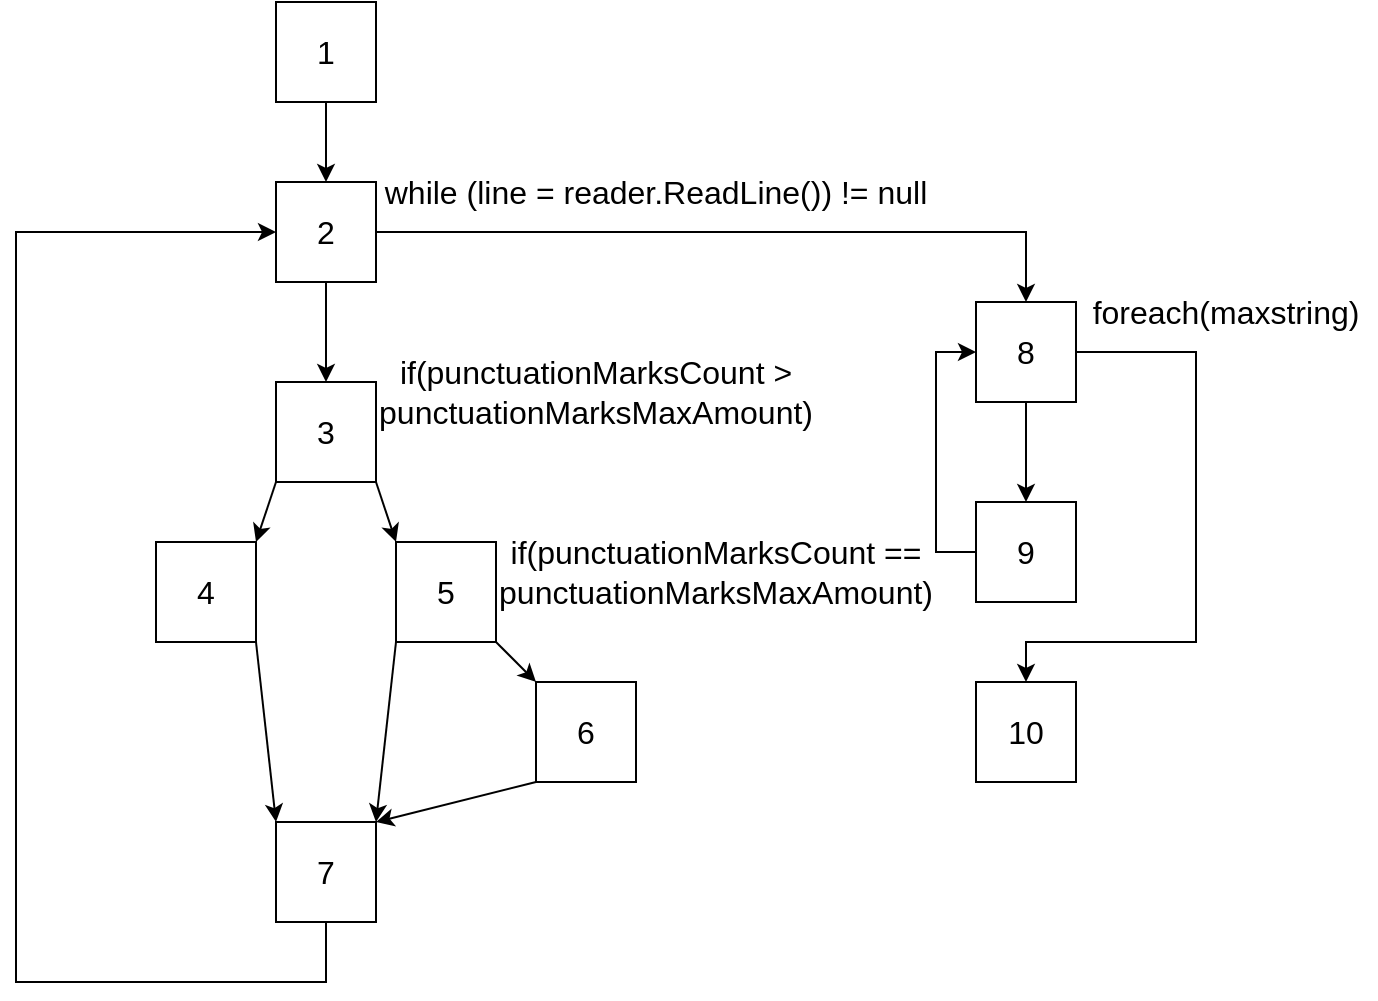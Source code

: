 <mxfile version="24.1.0" type="device">
  <diagram name="Страница — 1" id="ZolQ2JIqH4mo4dx3h2JZ">
    <mxGraphModel dx="1050" dy="669" grid="1" gridSize="10" guides="1" tooltips="1" connect="1" arrows="1" fold="1" page="1" pageScale="1" pageWidth="827" pageHeight="1169" math="0" shadow="0">
      <root>
        <mxCell id="0" />
        <mxCell id="1" parent="0" />
        <mxCell id="-OfQUDWeO40YOju_OFQy-3" style="edgeStyle=orthogonalEdgeStyle;rounded=0;orthogonalLoop=1;jettySize=auto;html=1;entryX=0.5;entryY=0;entryDx=0;entryDy=0;" edge="1" parent="1" source="-OfQUDWeO40YOju_OFQy-1" target="-OfQUDWeO40YOju_OFQy-2">
          <mxGeometry relative="1" as="geometry" />
        </mxCell>
        <mxCell id="-OfQUDWeO40YOju_OFQy-1" value="&lt;font style=&quot;font-size: 16px;&quot;&gt;1&lt;/font&gt;" style="whiteSpace=wrap;html=1;aspect=fixed;" vertex="1" parent="1">
          <mxGeometry x="340" y="80" width="50" height="50" as="geometry" />
        </mxCell>
        <mxCell id="-OfQUDWeO40YOju_OFQy-6" style="edgeStyle=orthogonalEdgeStyle;rounded=0;orthogonalLoop=1;jettySize=auto;html=1;entryX=0.5;entryY=0;entryDx=0;entryDy=0;" edge="1" parent="1" source="-OfQUDWeO40YOju_OFQy-2" target="-OfQUDWeO40YOju_OFQy-5">
          <mxGeometry relative="1" as="geometry" />
        </mxCell>
        <mxCell id="-OfQUDWeO40YOju_OFQy-25" style="edgeStyle=orthogonalEdgeStyle;rounded=0;orthogonalLoop=1;jettySize=auto;html=1;entryX=0.5;entryY=0;entryDx=0;entryDy=0;" edge="1" parent="1" source="-OfQUDWeO40YOju_OFQy-2" target="-OfQUDWeO40YOju_OFQy-20">
          <mxGeometry relative="1" as="geometry" />
        </mxCell>
        <mxCell id="-OfQUDWeO40YOju_OFQy-2" value="&lt;font style=&quot;font-size: 16px;&quot;&gt;2&lt;/font&gt;" style="whiteSpace=wrap;html=1;aspect=fixed;" vertex="1" parent="1">
          <mxGeometry x="340" y="170" width="50" height="50" as="geometry" />
        </mxCell>
        <mxCell id="-OfQUDWeO40YOju_OFQy-4" value="while (line = reader.ReadLine()) != null" style="text;html=1;align=center;verticalAlign=middle;whiteSpace=wrap;rounded=0;fontSize=16;" vertex="1" parent="1">
          <mxGeometry x="390" y="160" width="280" height="30" as="geometry" />
        </mxCell>
        <mxCell id="-OfQUDWeO40YOju_OFQy-10" style="rounded=0;orthogonalLoop=1;jettySize=auto;html=1;exitX=0;exitY=1;exitDx=0;exitDy=0;entryX=1;entryY=0;entryDx=0;entryDy=0;" edge="1" parent="1" source="-OfQUDWeO40YOju_OFQy-5" target="-OfQUDWeO40YOju_OFQy-8">
          <mxGeometry relative="1" as="geometry" />
        </mxCell>
        <mxCell id="-OfQUDWeO40YOju_OFQy-11" style="rounded=0;orthogonalLoop=1;jettySize=auto;html=1;exitX=1;exitY=1;exitDx=0;exitDy=0;entryX=0;entryY=0;entryDx=0;entryDy=0;" edge="1" parent="1" source="-OfQUDWeO40YOju_OFQy-5" target="-OfQUDWeO40YOju_OFQy-9">
          <mxGeometry relative="1" as="geometry" />
        </mxCell>
        <mxCell id="-OfQUDWeO40YOju_OFQy-5" value="&lt;font style=&quot;font-size: 16px;&quot;&gt;3&lt;/font&gt;" style="whiteSpace=wrap;html=1;aspect=fixed;" vertex="1" parent="1">
          <mxGeometry x="340" y="270" width="50" height="50" as="geometry" />
        </mxCell>
        <mxCell id="-OfQUDWeO40YOju_OFQy-7" value="&lt;font style=&quot;font-size: 16px;&quot;&gt;if(punctuationMarksCount &amp;gt; punctuationMarksMaxAmount)&lt;/font&gt;" style="text;html=1;align=center;verticalAlign=middle;whiteSpace=wrap;rounded=0;" vertex="1" parent="1">
          <mxGeometry x="400" y="260" width="200" height="30" as="geometry" />
        </mxCell>
        <mxCell id="-OfQUDWeO40YOju_OFQy-16" style="rounded=0;orthogonalLoop=1;jettySize=auto;html=1;exitX=1;exitY=1;exitDx=0;exitDy=0;entryX=0;entryY=0;entryDx=0;entryDy=0;" edge="1" parent="1" source="-OfQUDWeO40YOju_OFQy-8" target="-OfQUDWeO40YOju_OFQy-13">
          <mxGeometry relative="1" as="geometry" />
        </mxCell>
        <mxCell id="-OfQUDWeO40YOju_OFQy-8" value="&lt;font style=&quot;font-size: 16px;&quot;&gt;4&lt;/font&gt;" style="whiteSpace=wrap;html=1;aspect=fixed;" vertex="1" parent="1">
          <mxGeometry x="280" y="350" width="50" height="50" as="geometry" />
        </mxCell>
        <mxCell id="-OfQUDWeO40YOju_OFQy-15" style="rounded=0;orthogonalLoop=1;jettySize=auto;html=1;exitX=1;exitY=1;exitDx=0;exitDy=0;entryX=0;entryY=0;entryDx=0;entryDy=0;" edge="1" parent="1" source="-OfQUDWeO40YOju_OFQy-9" target="-OfQUDWeO40YOju_OFQy-14">
          <mxGeometry relative="1" as="geometry" />
        </mxCell>
        <mxCell id="-OfQUDWeO40YOju_OFQy-17" style="rounded=0;orthogonalLoop=1;jettySize=auto;html=1;exitX=0;exitY=1;exitDx=0;exitDy=0;entryX=1;entryY=0;entryDx=0;entryDy=0;" edge="1" parent="1" source="-OfQUDWeO40YOju_OFQy-9" target="-OfQUDWeO40YOju_OFQy-13">
          <mxGeometry relative="1" as="geometry" />
        </mxCell>
        <mxCell id="-OfQUDWeO40YOju_OFQy-9" value="&lt;font style=&quot;font-size: 16px;&quot;&gt;5&lt;/font&gt;" style="whiteSpace=wrap;html=1;aspect=fixed;" vertex="1" parent="1">
          <mxGeometry x="400" y="350" width="50" height="50" as="geometry" />
        </mxCell>
        <mxCell id="-OfQUDWeO40YOju_OFQy-12" value="&lt;font style=&quot;font-size: 16px;&quot;&gt;if(punctuationMarksCount == punctuationMarksMaxAmount)&lt;/font&gt;" style="text;html=1;align=center;verticalAlign=middle;whiteSpace=wrap;rounded=0;" vertex="1" parent="1">
          <mxGeometry x="460" y="350" width="200" height="30" as="geometry" />
        </mxCell>
        <mxCell id="-OfQUDWeO40YOju_OFQy-19" style="edgeStyle=orthogonalEdgeStyle;rounded=0;orthogonalLoop=1;jettySize=auto;html=1;entryX=0;entryY=0.5;entryDx=0;entryDy=0;" edge="1" parent="1" source="-OfQUDWeO40YOju_OFQy-13" target="-OfQUDWeO40YOju_OFQy-2">
          <mxGeometry relative="1" as="geometry">
            <mxPoint x="210" y="250" as="targetPoint" />
            <Array as="points">
              <mxPoint x="365" y="570" />
              <mxPoint x="210" y="570" />
              <mxPoint x="210" y="195" />
            </Array>
          </mxGeometry>
        </mxCell>
        <mxCell id="-OfQUDWeO40YOju_OFQy-13" value="&lt;font style=&quot;font-size: 16px;&quot;&gt;7&lt;/font&gt;" style="whiteSpace=wrap;html=1;aspect=fixed;" vertex="1" parent="1">
          <mxGeometry x="340" y="490" width="50" height="50" as="geometry" />
        </mxCell>
        <mxCell id="-OfQUDWeO40YOju_OFQy-18" style="rounded=0;orthogonalLoop=1;jettySize=auto;html=1;exitX=0;exitY=1;exitDx=0;exitDy=0;entryX=1;entryY=0;entryDx=0;entryDy=0;" edge="1" parent="1" source="-OfQUDWeO40YOju_OFQy-14" target="-OfQUDWeO40YOju_OFQy-13">
          <mxGeometry relative="1" as="geometry" />
        </mxCell>
        <mxCell id="-OfQUDWeO40YOju_OFQy-14" value="&lt;font style=&quot;font-size: 16px;&quot;&gt;6&lt;/font&gt;" style="whiteSpace=wrap;html=1;aspect=fixed;" vertex="1" parent="1">
          <mxGeometry x="470" y="420" width="50" height="50" as="geometry" />
        </mxCell>
        <mxCell id="-OfQUDWeO40YOju_OFQy-24" style="edgeStyle=orthogonalEdgeStyle;rounded=0;orthogonalLoop=1;jettySize=auto;html=1;" edge="1" parent="1" source="-OfQUDWeO40YOju_OFQy-20" target="-OfQUDWeO40YOju_OFQy-23">
          <mxGeometry relative="1" as="geometry" />
        </mxCell>
        <mxCell id="-OfQUDWeO40YOju_OFQy-28" style="edgeStyle=orthogonalEdgeStyle;rounded=0;orthogonalLoop=1;jettySize=auto;html=1;entryX=0.5;entryY=0;entryDx=0;entryDy=0;" edge="1" parent="1" source="-OfQUDWeO40YOju_OFQy-20" target="-OfQUDWeO40YOju_OFQy-27">
          <mxGeometry relative="1" as="geometry">
            <Array as="points">
              <mxPoint x="800" y="255" />
              <mxPoint x="800" y="400" />
              <mxPoint x="715" y="400" />
            </Array>
          </mxGeometry>
        </mxCell>
        <mxCell id="-OfQUDWeO40YOju_OFQy-20" value="&lt;font style=&quot;font-size: 16px;&quot;&gt;8&lt;/font&gt;" style="whiteSpace=wrap;html=1;aspect=fixed;" vertex="1" parent="1">
          <mxGeometry x="690" y="230" width="50" height="50" as="geometry" />
        </mxCell>
        <mxCell id="-OfQUDWeO40YOju_OFQy-22" value="foreach(maxstring)" style="text;html=1;align=center;verticalAlign=middle;whiteSpace=wrap;rounded=0;fontSize=16;" vertex="1" parent="1">
          <mxGeometry x="740" y="220" width="150" height="30" as="geometry" />
        </mxCell>
        <mxCell id="-OfQUDWeO40YOju_OFQy-26" style="edgeStyle=orthogonalEdgeStyle;rounded=0;orthogonalLoop=1;jettySize=auto;html=1;exitX=0;exitY=0.5;exitDx=0;exitDy=0;entryX=0;entryY=0.5;entryDx=0;entryDy=0;" edge="1" parent="1" source="-OfQUDWeO40YOju_OFQy-23" target="-OfQUDWeO40YOju_OFQy-20">
          <mxGeometry relative="1" as="geometry" />
        </mxCell>
        <mxCell id="-OfQUDWeO40YOju_OFQy-23" value="&lt;font style=&quot;font-size: 16px;&quot;&gt;9&lt;/font&gt;" style="whiteSpace=wrap;html=1;aspect=fixed;" vertex="1" parent="1">
          <mxGeometry x="690" y="330" width="50" height="50" as="geometry" />
        </mxCell>
        <mxCell id="-OfQUDWeO40YOju_OFQy-27" value="&lt;font style=&quot;font-size: 16px;&quot;&gt;10&lt;/font&gt;" style="whiteSpace=wrap;html=1;aspect=fixed;" vertex="1" parent="1">
          <mxGeometry x="690" y="420" width="50" height="50" as="geometry" />
        </mxCell>
      </root>
    </mxGraphModel>
  </diagram>
</mxfile>

